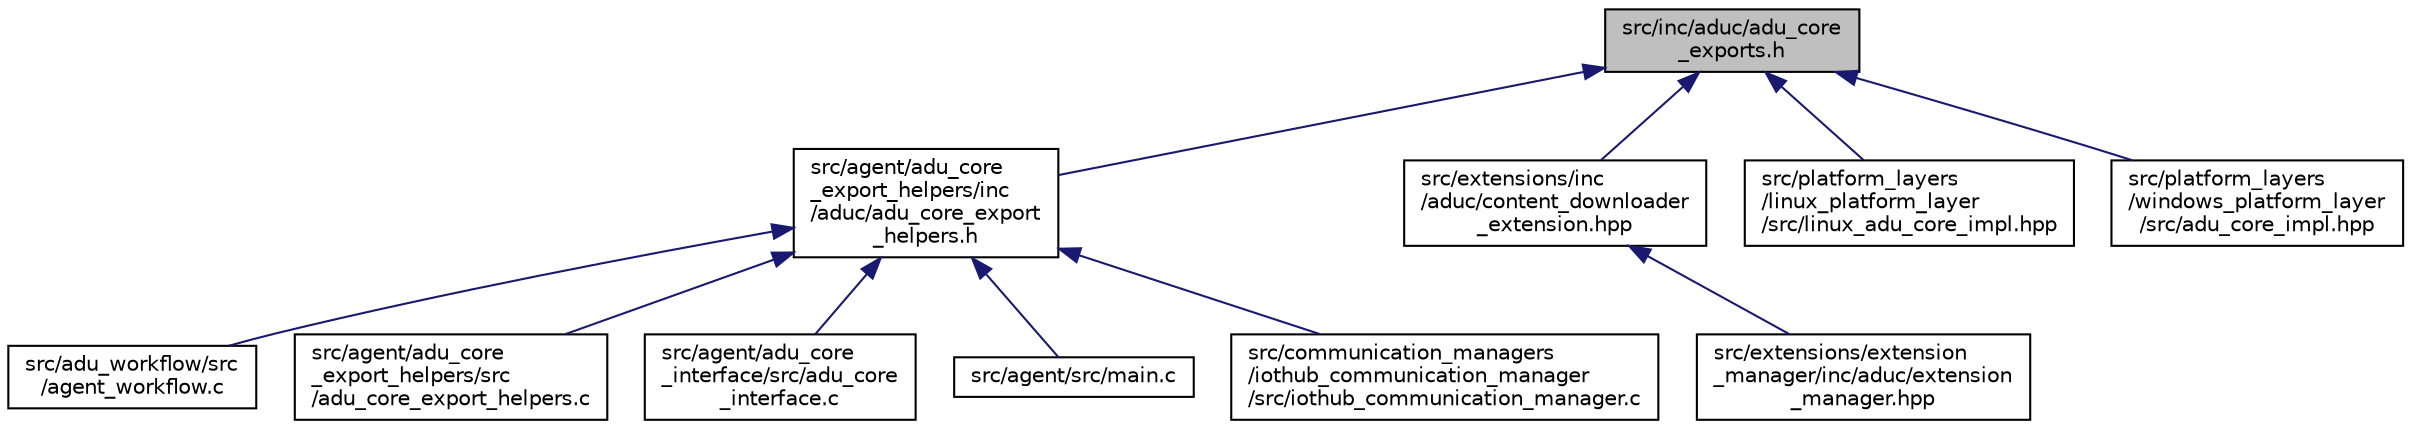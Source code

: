 digraph "src/inc/aduc/adu_core_exports.h"
{
 // LATEX_PDF_SIZE
  edge [fontname="Helvetica",fontsize="10",labelfontname="Helvetica",labelfontsize="10"];
  node [fontname="Helvetica",fontsize="10",shape=record];
  Node1 [label="src/inc/aduc/adu_core\l_exports.h",height=0.2,width=0.4,color="black", fillcolor="grey75", style="filled", fontcolor="black",tooltip="Describes methods to be exported from platform-specific ADUC agent code."];
  Node1 -> Node2 [dir="back",color="midnightblue",fontsize="10",style="solid",fontname="Helvetica"];
  Node2 [label="src/agent/adu_core\l_export_helpers/inc\l/aduc/adu_core_export\l_helpers.h",height=0.2,width=0.4,color="black", fillcolor="white", style="filled",URL="$adu__core__export__helpers_8h.html",tooltip="Provides set of helpers for creating objects defined in adu_core_exports.h."];
  Node2 -> Node3 [dir="back",color="midnightblue",fontsize="10",style="solid",fontname="Helvetica"];
  Node3 [label="src/adu_workflow/src\l/agent_workflow.c",height=0.2,width=0.4,color="black", fillcolor="white", style="filled",URL="$agent__workflow_8c.html",tooltip="Handles workflow requests coming in from the hub."];
  Node2 -> Node4 [dir="back",color="midnightblue",fontsize="10",style="solid",fontname="Helvetica"];
  Node4 [label="src/agent/adu_core\l_export_helpers/src\l/adu_core_export_helpers.c",height=0.2,width=0.4,color="black", fillcolor="white", style="filled",URL="$adu__core__export__helpers_8c.html",tooltip="Provides set of helpers for creating objects defined in adu_core_exports.h."];
  Node2 -> Node5 [dir="back",color="midnightblue",fontsize="10",style="solid",fontname="Helvetica"];
  Node5 [label="src/agent/adu_core\l_interface/src/adu_core\l_interface.c",height=0.2,width=0.4,color="black", fillcolor="white", style="filled",URL="$adu__core__interface_8c.html",tooltip="Methods to communicate with \"urn:azureiot:AzureDeviceUpdateCore:1\" interface."];
  Node2 -> Node6 [dir="back",color="midnightblue",fontsize="10",style="solid",fontname="Helvetica"];
  Node6 [label="src/agent/src/main.c",height=0.2,width=0.4,color="black", fillcolor="white", style="filled",URL="$main_8c.html",tooltip="Implements the main code for the Device Update Agent."];
  Node2 -> Node7 [dir="back",color="midnightblue",fontsize="10",style="solid",fontname="Helvetica"];
  Node7 [label="src/communication_managers\l/iothub_communication_manager\l/src/iothub_communication_manager.c",height=0.2,width=0.4,color="black", fillcolor="white", style="filled",URL="$iothub__communication__manager_8c.html",tooltip="Implements the IoT Hub communication manager utility."];
  Node1 -> Node8 [dir="back",color="midnightblue",fontsize="10",style="solid",fontname="Helvetica"];
  Node8 [label="src/extensions/inc\l/aduc/content_downloader\l_extension.hpp",height=0.2,width=0.4,color="black", fillcolor="white", style="filled",URL="$content__downloader__extension_8hpp.html",tooltip="Defines APIs for Device Update Content Downloader."];
  Node8 -> Node9 [dir="back",color="midnightblue",fontsize="10",style="solid",fontname="Helvetica"];
  Node9 [label="src/extensions/extension\l_manager/inc/aduc/extension\l_manager.hpp",height=0.2,width=0.4,color="black", fillcolor="white", style="filled",URL="$extension__manager_8hpp.html",tooltip="Definition of the ExtensionManager."];
  Node1 -> Node10 [dir="back",color="midnightblue",fontsize="10",style="solid",fontname="Helvetica"];
  Node10 [label="src/platform_layers\l/linux_platform_layer\l/src/linux_adu_core_impl.hpp",height=0.2,width=0.4,color="black", fillcolor="white", style="filled",URL="$linux__adu__core__impl_8hpp.html",tooltip="Implements the ADU Core interface functionality for linux platform."];
  Node1 -> Node11 [dir="back",color="midnightblue",fontsize="10",style="solid",fontname="Helvetica"];
  Node11 [label="src/platform_layers\l/windows_platform_layer\l/src/adu_core_impl.hpp",height=0.2,width=0.4,color="black", fillcolor="white", style="filled",URL="$adu__core__impl_8hpp.html",tooltip="Implements the ADU Core interface functionality for Windows platform."];
}
